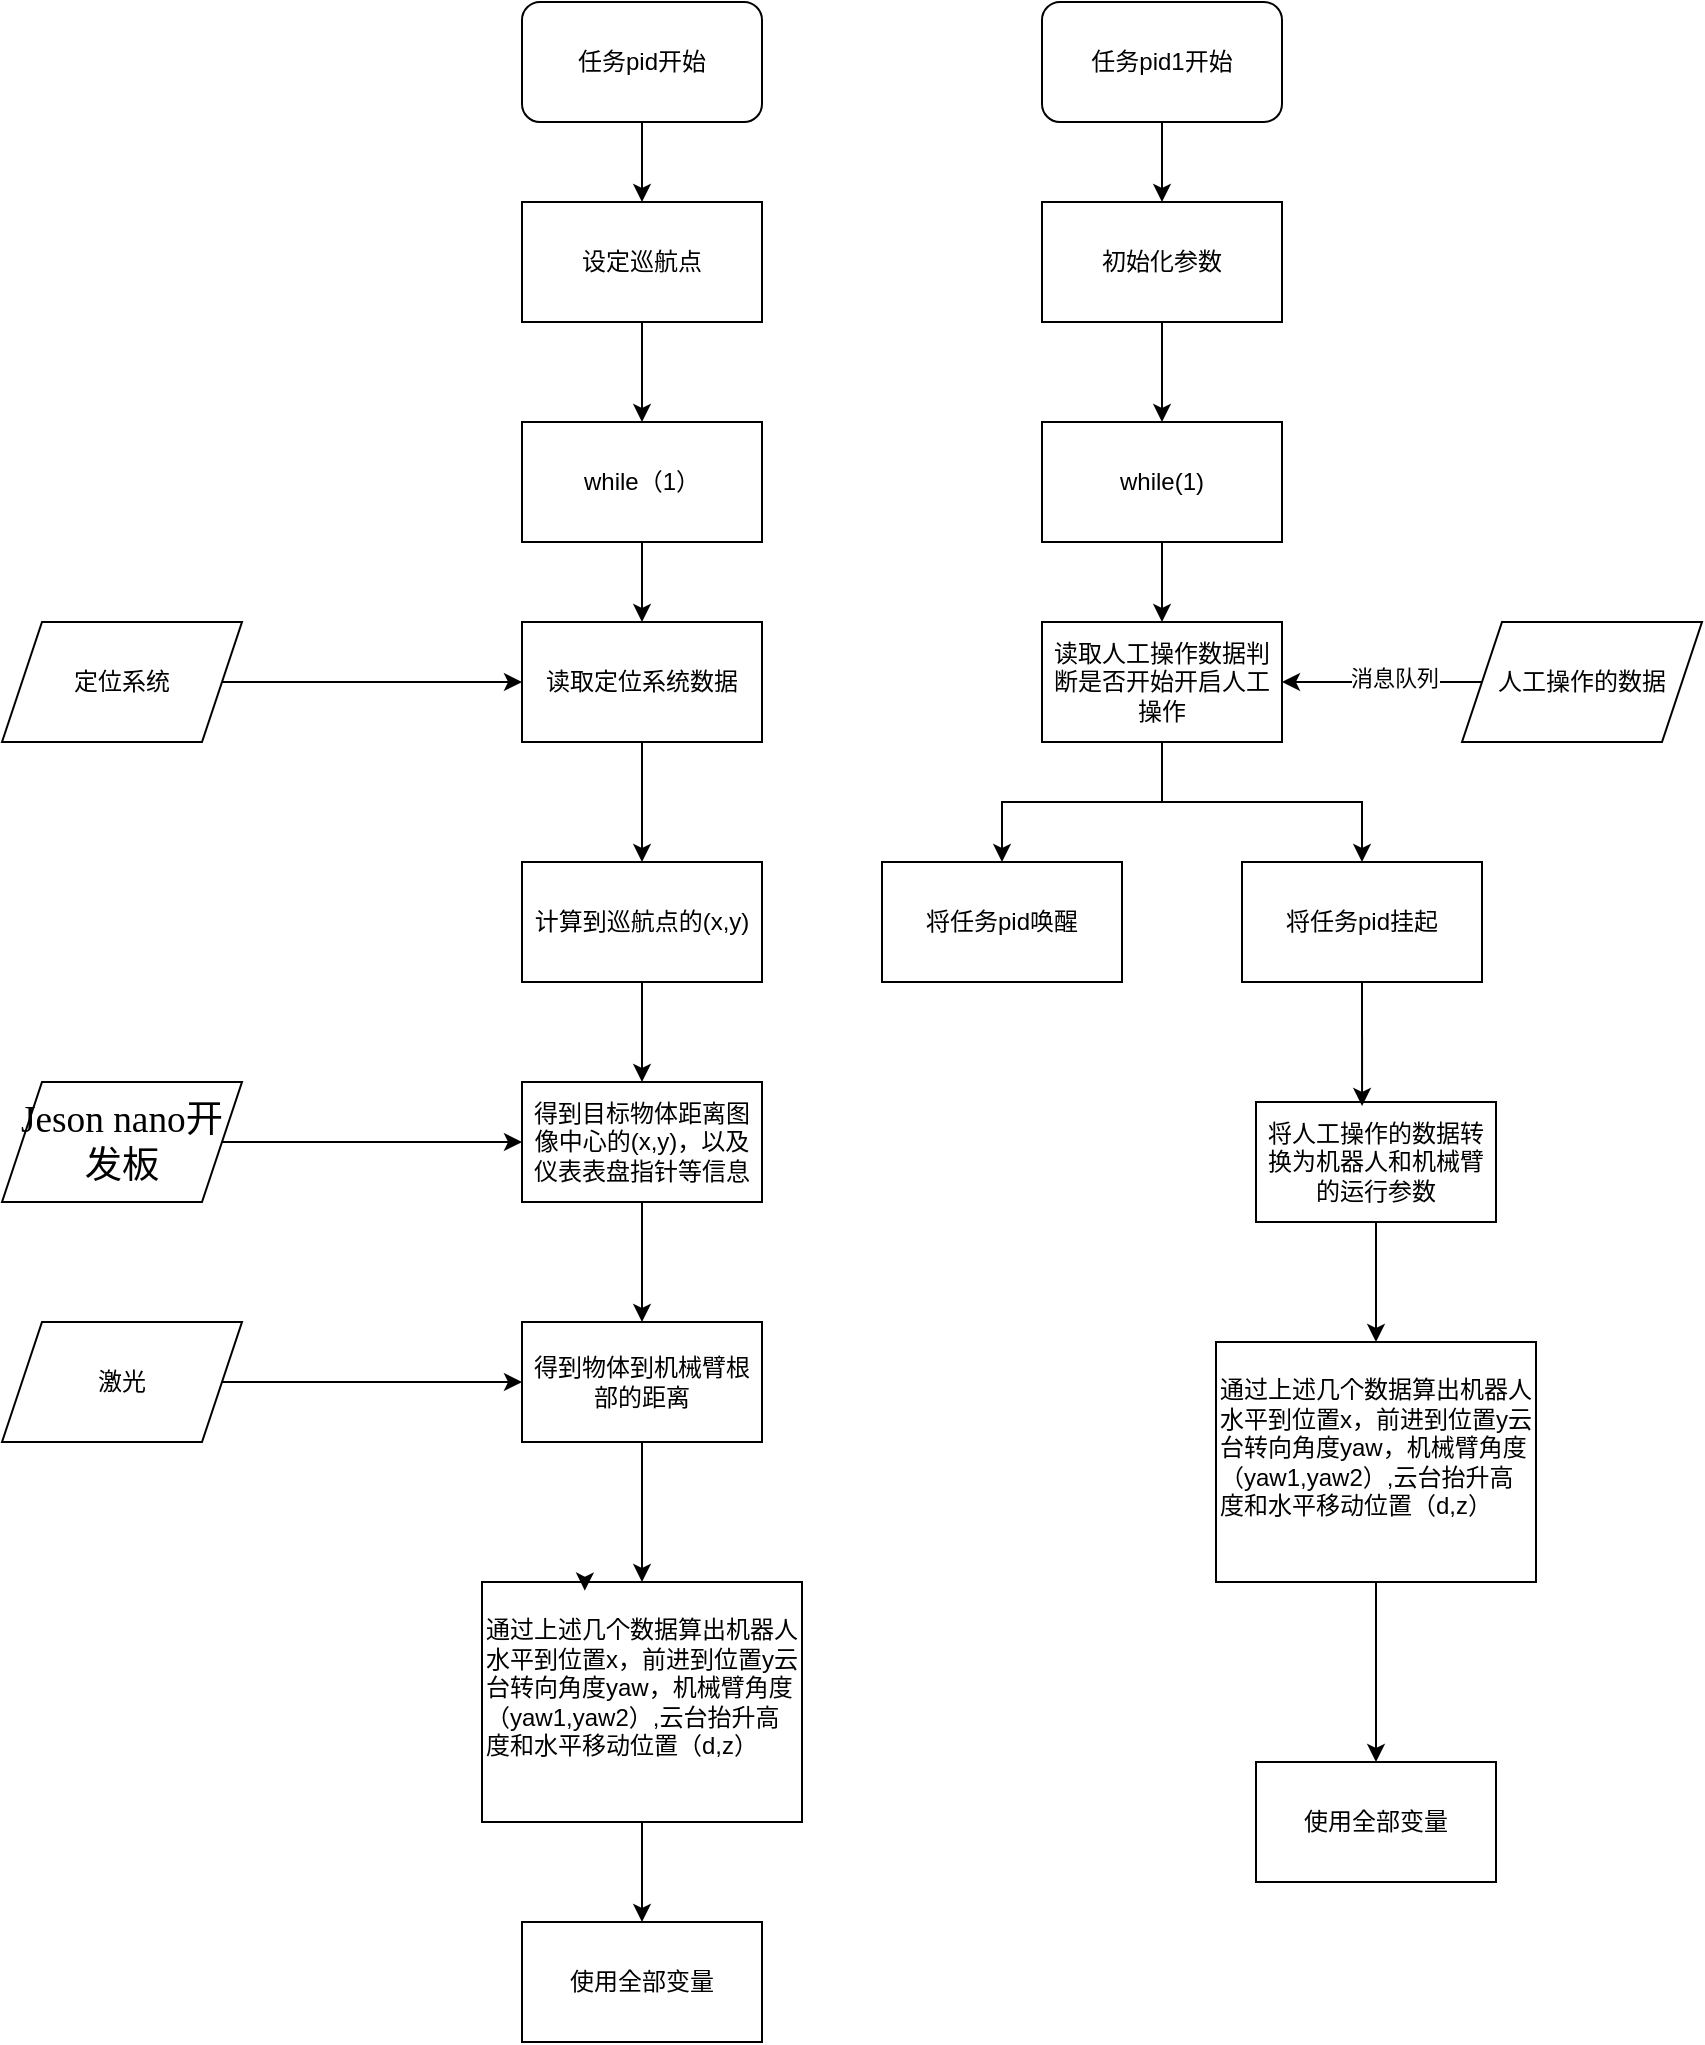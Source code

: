 <mxfile version="24.7.8">
  <diagram name="第 1 页" id="bchzMXBKdoXpEJhsdHGe">
    <mxGraphModel dx="1434" dy="772" grid="1" gridSize="10" guides="1" tooltips="1" connect="1" arrows="1" fold="1" page="1" pageScale="1" pageWidth="827" pageHeight="1169" math="0" shadow="0">
      <root>
        <mxCell id="0" />
        <mxCell id="1" parent="0" />
        <mxCell id="8wG0d53G8o30gV3stpHx-11" style="edgeStyle=orthogonalEdgeStyle;rounded=0;orthogonalLoop=1;jettySize=auto;html=1;exitX=0.5;exitY=1;exitDx=0;exitDy=0;entryX=0.5;entryY=0;entryDx=0;entryDy=0;" edge="1" parent="1" source="8wG0d53G8o30gV3stpHx-2" target="8wG0d53G8o30gV3stpHx-10">
          <mxGeometry relative="1" as="geometry" />
        </mxCell>
        <mxCell id="8wG0d53G8o30gV3stpHx-2" value="任务pid开始" style="rounded=1;whiteSpace=wrap;html=1;" vertex="1" parent="1">
          <mxGeometry x="340" y="20" width="120" height="60" as="geometry" />
        </mxCell>
        <mxCell id="8wG0d53G8o30gV3stpHx-17" style="edgeStyle=orthogonalEdgeStyle;rounded=0;orthogonalLoop=1;jettySize=auto;html=1;exitX=0.5;exitY=1;exitDx=0;exitDy=0;entryX=0.5;entryY=0;entryDx=0;entryDy=0;" edge="1" parent="1" source="8wG0d53G8o30gV3stpHx-3" target="8wG0d53G8o30gV3stpHx-6">
          <mxGeometry relative="1" as="geometry" />
        </mxCell>
        <mxCell id="8wG0d53G8o30gV3stpHx-3" value="while（1）" style="rounded=0;whiteSpace=wrap;html=1;" vertex="1" parent="1">
          <mxGeometry x="340" y="230" width="120" height="60" as="geometry" />
        </mxCell>
        <mxCell id="8wG0d53G8o30gV3stpHx-13" style="edgeStyle=orthogonalEdgeStyle;rounded=0;orthogonalLoop=1;jettySize=auto;html=1;exitX=0.5;exitY=1;exitDx=0;exitDy=0;entryX=0.5;entryY=0;entryDx=0;entryDy=0;" edge="1" parent="1" source="8wG0d53G8o30gV3stpHx-6" target="8wG0d53G8o30gV3stpHx-9">
          <mxGeometry relative="1" as="geometry" />
        </mxCell>
        <mxCell id="8wG0d53G8o30gV3stpHx-6" value="读取定位系统数据" style="rounded=0;whiteSpace=wrap;html=1;" vertex="1" parent="1">
          <mxGeometry x="340" y="330" width="120" height="60" as="geometry" />
        </mxCell>
        <mxCell id="8wG0d53G8o30gV3stpHx-8" style="edgeStyle=orthogonalEdgeStyle;rounded=0;orthogonalLoop=1;jettySize=auto;html=1;entryX=0;entryY=0.5;entryDx=0;entryDy=0;" edge="1" parent="1" source="8wG0d53G8o30gV3stpHx-7" target="8wG0d53G8o30gV3stpHx-6">
          <mxGeometry relative="1" as="geometry" />
        </mxCell>
        <mxCell id="8wG0d53G8o30gV3stpHx-7" value="定位系统" style="shape=parallelogram;perimeter=parallelogramPerimeter;whiteSpace=wrap;html=1;fixedSize=1;" vertex="1" parent="1">
          <mxGeometry x="80" y="330" width="120" height="60" as="geometry" />
        </mxCell>
        <mxCell id="8wG0d53G8o30gV3stpHx-39" style="edgeStyle=orthogonalEdgeStyle;rounded=0;orthogonalLoop=1;jettySize=auto;html=1;exitX=0.5;exitY=1;exitDx=0;exitDy=0;entryX=0.5;entryY=0;entryDx=0;entryDy=0;" edge="1" parent="1" source="8wG0d53G8o30gV3stpHx-9" target="8wG0d53G8o30gV3stpHx-36">
          <mxGeometry relative="1" as="geometry" />
        </mxCell>
        <mxCell id="8wG0d53G8o30gV3stpHx-9" value="计算到巡航点的(x,y)" style="rounded=0;whiteSpace=wrap;html=1;" vertex="1" parent="1">
          <mxGeometry x="340" y="450" width="120" height="60" as="geometry" />
        </mxCell>
        <mxCell id="8wG0d53G8o30gV3stpHx-12" style="edgeStyle=orthogonalEdgeStyle;rounded=0;orthogonalLoop=1;jettySize=auto;html=1;exitX=0.5;exitY=1;exitDx=0;exitDy=0;entryX=0.5;entryY=0;entryDx=0;entryDy=0;" edge="1" parent="1" source="8wG0d53G8o30gV3stpHx-10" target="8wG0d53G8o30gV3stpHx-3">
          <mxGeometry relative="1" as="geometry" />
        </mxCell>
        <mxCell id="8wG0d53G8o30gV3stpHx-10" value="设定巡航点" style="rounded=0;whiteSpace=wrap;html=1;" vertex="1" parent="1">
          <mxGeometry x="340" y="120" width="120" height="60" as="geometry" />
        </mxCell>
        <mxCell id="8wG0d53G8o30gV3stpHx-56" style="edgeStyle=orthogonalEdgeStyle;rounded=0;orthogonalLoop=1;jettySize=auto;html=1;exitX=0.5;exitY=1;exitDx=0;exitDy=0;entryX=0.5;entryY=0;entryDx=0;entryDy=0;" edge="1" parent="1" source="8wG0d53G8o30gV3stpHx-14" target="8wG0d53G8o30gV3stpHx-15">
          <mxGeometry relative="1" as="geometry" />
        </mxCell>
        <mxCell id="8wG0d53G8o30gV3stpHx-14" value="任务pid1开始" style="rounded=1;whiteSpace=wrap;html=1;" vertex="1" parent="1">
          <mxGeometry x="600" y="20" width="120" height="60" as="geometry" />
        </mxCell>
        <mxCell id="8wG0d53G8o30gV3stpHx-57" style="edgeStyle=orthogonalEdgeStyle;rounded=0;orthogonalLoop=1;jettySize=auto;html=1;exitX=0.5;exitY=1;exitDx=0;exitDy=0;entryX=0.5;entryY=0;entryDx=0;entryDy=0;" edge="1" parent="1" source="8wG0d53G8o30gV3stpHx-15" target="8wG0d53G8o30gV3stpHx-16">
          <mxGeometry relative="1" as="geometry" />
        </mxCell>
        <mxCell id="8wG0d53G8o30gV3stpHx-15" value="初始化参数" style="rounded=0;whiteSpace=wrap;html=1;" vertex="1" parent="1">
          <mxGeometry x="600" y="120" width="120" height="60" as="geometry" />
        </mxCell>
        <mxCell id="8wG0d53G8o30gV3stpHx-28" style="edgeStyle=orthogonalEdgeStyle;rounded=0;orthogonalLoop=1;jettySize=auto;html=1;exitX=0.5;exitY=1;exitDx=0;exitDy=0;entryX=0.5;entryY=0;entryDx=0;entryDy=0;" edge="1" parent="1" source="8wG0d53G8o30gV3stpHx-16" target="8wG0d53G8o30gV3stpHx-18">
          <mxGeometry relative="1" as="geometry" />
        </mxCell>
        <mxCell id="8wG0d53G8o30gV3stpHx-16" value="while(1)" style="rounded=0;whiteSpace=wrap;html=1;" vertex="1" parent="1">
          <mxGeometry x="600" y="230" width="120" height="60" as="geometry" />
        </mxCell>
        <mxCell id="8wG0d53G8o30gV3stpHx-29" style="edgeStyle=orthogonalEdgeStyle;rounded=0;orthogonalLoop=1;jettySize=auto;html=1;exitX=0.5;exitY=1;exitDx=0;exitDy=0;entryX=0.5;entryY=0;entryDx=0;entryDy=0;" edge="1" parent="1" source="8wG0d53G8o30gV3stpHx-18" target="8wG0d53G8o30gV3stpHx-26">
          <mxGeometry relative="1" as="geometry" />
        </mxCell>
        <mxCell id="8wG0d53G8o30gV3stpHx-33" style="edgeStyle=orthogonalEdgeStyle;rounded=0;orthogonalLoop=1;jettySize=auto;html=1;exitX=0.5;exitY=1;exitDx=0;exitDy=0;entryX=0.5;entryY=0;entryDx=0;entryDy=0;" edge="1" parent="1" source="8wG0d53G8o30gV3stpHx-18" target="8wG0d53G8o30gV3stpHx-31">
          <mxGeometry relative="1" as="geometry" />
        </mxCell>
        <mxCell id="8wG0d53G8o30gV3stpHx-18" value="读取人工操作数据判断是否开始开启人工操作" style="rounded=0;whiteSpace=wrap;html=1;" vertex="1" parent="1">
          <mxGeometry x="600" y="330" width="120" height="60" as="geometry" />
        </mxCell>
        <mxCell id="8wG0d53G8o30gV3stpHx-25" style="edgeStyle=orthogonalEdgeStyle;rounded=0;orthogonalLoop=1;jettySize=auto;html=1;exitX=0;exitY=0.5;exitDx=0;exitDy=0;entryX=1;entryY=0.5;entryDx=0;entryDy=0;" edge="1" parent="1" source="8wG0d53G8o30gV3stpHx-24" target="8wG0d53G8o30gV3stpHx-18">
          <mxGeometry relative="1" as="geometry" />
        </mxCell>
        <mxCell id="8wG0d53G8o30gV3stpHx-27" value="消息队列" style="edgeLabel;html=1;align=center;verticalAlign=middle;resizable=0;points=[];" vertex="1" connectable="0" parent="8wG0d53G8o30gV3stpHx-25">
          <mxGeometry x="-0.12" y="-2" relative="1" as="geometry">
            <mxPoint as="offset" />
          </mxGeometry>
        </mxCell>
        <mxCell id="8wG0d53G8o30gV3stpHx-24" value="人工操作的数据" style="shape=parallelogram;perimeter=parallelogramPerimeter;whiteSpace=wrap;html=1;fixedSize=1;" vertex="1" parent="1">
          <mxGeometry x="810" y="330" width="120" height="60" as="geometry" />
        </mxCell>
        <mxCell id="8wG0d53G8o30gV3stpHx-26" value="将任务pid挂起" style="rounded=0;whiteSpace=wrap;html=1;" vertex="1" parent="1">
          <mxGeometry x="700" y="450" width="120" height="60" as="geometry" />
        </mxCell>
        <mxCell id="8wG0d53G8o30gV3stpHx-31" value="将任务pid唤醒" style="rounded=0;whiteSpace=wrap;html=1;" vertex="1" parent="1">
          <mxGeometry x="520" y="450" width="120" height="60" as="geometry" />
        </mxCell>
        <mxCell id="8wG0d53G8o30gV3stpHx-53" style="edgeStyle=orthogonalEdgeStyle;rounded=0;orthogonalLoop=1;jettySize=auto;html=1;exitX=0.5;exitY=1;exitDx=0;exitDy=0;entryX=0.5;entryY=0;entryDx=0;entryDy=0;" edge="1" parent="1" source="8wG0d53G8o30gV3stpHx-34" target="8wG0d53G8o30gV3stpHx-52">
          <mxGeometry relative="1" as="geometry" />
        </mxCell>
        <mxCell id="8wG0d53G8o30gV3stpHx-34" value="将人工操作的数据转换为机器人和机械臂的运行参数" style="rounded=0;whiteSpace=wrap;html=1;" vertex="1" parent="1">
          <mxGeometry x="707" y="570" width="120" height="60" as="geometry" />
        </mxCell>
        <mxCell id="8wG0d53G8o30gV3stpHx-35" style="edgeStyle=orthogonalEdgeStyle;rounded=0;orthogonalLoop=1;jettySize=auto;html=1;exitX=0.5;exitY=1;exitDx=0;exitDy=0;entryX=0.442;entryY=0.033;entryDx=0;entryDy=0;entryPerimeter=0;" edge="1" parent="1" source="8wG0d53G8o30gV3stpHx-26" target="8wG0d53G8o30gV3stpHx-34">
          <mxGeometry relative="1" as="geometry" />
        </mxCell>
        <mxCell id="8wG0d53G8o30gV3stpHx-43" style="edgeStyle=orthogonalEdgeStyle;rounded=0;orthogonalLoop=1;jettySize=auto;html=1;exitX=0.5;exitY=1;exitDx=0;exitDy=0;entryX=0.5;entryY=0;entryDx=0;entryDy=0;" edge="1" parent="1" source="8wG0d53G8o30gV3stpHx-36" target="8wG0d53G8o30gV3stpHx-40">
          <mxGeometry relative="1" as="geometry" />
        </mxCell>
        <mxCell id="8wG0d53G8o30gV3stpHx-36" value="得到目标物体距离图像中心的(x,y)，以及仪表表盘指针等信息" style="rounded=0;whiteSpace=wrap;html=1;" vertex="1" parent="1">
          <mxGeometry x="340" y="560" width="120" height="60" as="geometry" />
        </mxCell>
        <mxCell id="8wG0d53G8o30gV3stpHx-38" style="edgeStyle=orthogonalEdgeStyle;rounded=0;orthogonalLoop=1;jettySize=auto;html=1;entryX=0;entryY=0.5;entryDx=0;entryDy=0;" edge="1" parent="1" source="8wG0d53G8o30gV3stpHx-37" target="8wG0d53G8o30gV3stpHx-36">
          <mxGeometry relative="1" as="geometry" />
        </mxCell>
        <mxCell id="8wG0d53G8o30gV3stpHx-37" value="&lt;span style=&quot;font-size: 14pt; font-family: 等线;&quot;&gt;Jeson&lt;/span&gt;&lt;span style=&quot;font-size: 14pt; font-family: 等线;&quot;&gt; nano开发板&lt;/span&gt;" style="shape=parallelogram;perimeter=parallelogramPerimeter;whiteSpace=wrap;html=1;fixedSize=1;" vertex="1" parent="1">
          <mxGeometry x="80" y="560" width="120" height="60" as="geometry" />
        </mxCell>
        <mxCell id="8wG0d53G8o30gV3stpHx-45" style="edgeStyle=orthogonalEdgeStyle;rounded=0;orthogonalLoop=1;jettySize=auto;html=1;exitX=0.5;exitY=1;exitDx=0;exitDy=0;entryX=0.5;entryY=0;entryDx=0;entryDy=0;" edge="1" parent="1" source="8wG0d53G8o30gV3stpHx-40" target="8wG0d53G8o30gV3stpHx-44">
          <mxGeometry relative="1" as="geometry" />
        </mxCell>
        <mxCell id="8wG0d53G8o30gV3stpHx-40" value="得到物体到机械臂根部的距离" style="rounded=0;whiteSpace=wrap;html=1;" vertex="1" parent="1">
          <mxGeometry x="340" y="680" width="120" height="60" as="geometry" />
        </mxCell>
        <mxCell id="8wG0d53G8o30gV3stpHx-42" style="edgeStyle=orthogonalEdgeStyle;rounded=0;orthogonalLoop=1;jettySize=auto;html=1;exitX=1;exitY=0.5;exitDx=0;exitDy=0;entryX=0;entryY=0.5;entryDx=0;entryDy=0;" edge="1" parent="1" source="8wG0d53G8o30gV3stpHx-41" target="8wG0d53G8o30gV3stpHx-40">
          <mxGeometry relative="1" as="geometry" />
        </mxCell>
        <mxCell id="8wG0d53G8o30gV3stpHx-41" value="激光" style="shape=parallelogram;perimeter=parallelogramPerimeter;whiteSpace=wrap;html=1;fixedSize=1;" vertex="1" parent="1">
          <mxGeometry x="80" y="680" width="120" height="60" as="geometry" />
        </mxCell>
        <mxCell id="8wG0d53G8o30gV3stpHx-50" style="edgeStyle=orthogonalEdgeStyle;rounded=0;orthogonalLoop=1;jettySize=auto;html=1;exitX=0.5;exitY=1;exitDx=0;exitDy=0;entryX=0.5;entryY=0;entryDx=0;entryDy=0;" edge="1" parent="1" source="8wG0d53G8o30gV3stpHx-44" target="8wG0d53G8o30gV3stpHx-49">
          <mxGeometry relative="1" as="geometry" />
        </mxCell>
        <mxCell id="8wG0d53G8o30gV3stpHx-44" value="通过上述几个数据算出机器人水平到位置x，前进到位置y&lt;span style=&quot;background-color: initial;&quot;&gt;云台转向角度yaw，机械臂角度（yaw1,yaw2）,云台抬升高度和水平移动位置（d,z）&lt;/span&gt;&lt;div&gt;&lt;br&gt;&lt;/div&gt;" style="rounded=0;whiteSpace=wrap;html=1;align=left;" vertex="1" parent="1">
          <mxGeometry x="320" y="810" width="160" height="120" as="geometry" />
        </mxCell>
        <mxCell id="8wG0d53G8o30gV3stpHx-49" value="使用全部变量" style="rounded=0;whiteSpace=wrap;html=1;" vertex="1" parent="1">
          <mxGeometry x="340" y="980" width="120" height="60" as="geometry" />
        </mxCell>
        <mxCell id="8wG0d53G8o30gV3stpHx-51" style="edgeStyle=orthogonalEdgeStyle;rounded=0;orthogonalLoop=1;jettySize=auto;html=1;exitX=0.5;exitY=0;exitDx=0;exitDy=0;entryX=0.321;entryY=0.036;entryDx=0;entryDy=0;entryPerimeter=0;" edge="1" parent="1" source="8wG0d53G8o30gV3stpHx-44" target="8wG0d53G8o30gV3stpHx-44">
          <mxGeometry relative="1" as="geometry" />
        </mxCell>
        <mxCell id="8wG0d53G8o30gV3stpHx-55" style="edgeStyle=orthogonalEdgeStyle;rounded=0;orthogonalLoop=1;jettySize=auto;html=1;exitX=0.5;exitY=1;exitDx=0;exitDy=0;entryX=0.5;entryY=0;entryDx=0;entryDy=0;" edge="1" parent="1" source="8wG0d53G8o30gV3stpHx-52" target="8wG0d53G8o30gV3stpHx-54">
          <mxGeometry relative="1" as="geometry" />
        </mxCell>
        <mxCell id="8wG0d53G8o30gV3stpHx-52" value="通过上述几个数据算出机器人水平到位置x，前进到位置y&lt;span style=&quot;background-color: initial;&quot;&gt;云台转向角度yaw，机械臂角度（yaw1,yaw2）,云台抬升高度和水平移动位置（d,z）&lt;/span&gt;&lt;div&gt;&lt;br&gt;&lt;/div&gt;" style="rounded=0;whiteSpace=wrap;html=1;align=left;" vertex="1" parent="1">
          <mxGeometry x="687" y="690" width="160" height="120" as="geometry" />
        </mxCell>
        <mxCell id="8wG0d53G8o30gV3stpHx-54" value="使用全部变量" style="rounded=0;whiteSpace=wrap;html=1;" vertex="1" parent="1">
          <mxGeometry x="707" y="900" width="120" height="60" as="geometry" />
        </mxCell>
      </root>
    </mxGraphModel>
  </diagram>
</mxfile>
